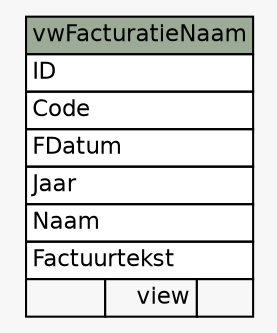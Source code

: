 // dot 2.40.1 on Linux 4.19.0-5-amd64
// SchemaSpy rev 590
digraph "vwFacturatieNaam" {
  graph [
    rankdir="RL"
    bgcolor="#f7f7f7"
    nodesep="0.18"
    ranksep="0.46"
    fontname="Helvetica"
    fontsize="11"
  ];
  node [
    fontname="Helvetica"
    fontsize="11"
    shape="plaintext"
  ];
  edge [
    arrowsize="0.8"
  ];
  "vwFacturatieNaam" [
    label=<
    <TABLE BORDER="0" CELLBORDER="1" CELLSPACING="0" BGCOLOR="#ffffff">
      <TR><TD COLSPAN="3" BGCOLOR="#9bab96" ALIGN="CENTER">vwFacturatieNaam</TD></TR>
      <TR><TD PORT="ID" COLSPAN="3" ALIGN="LEFT">ID</TD></TR>
      <TR><TD PORT="Code" COLSPAN="3" ALIGN="LEFT">Code</TD></TR>
      <TR><TD PORT="FDatum" COLSPAN="3" ALIGN="LEFT">FDatum</TD></TR>
      <TR><TD PORT="Jaar" COLSPAN="3" ALIGN="LEFT">Jaar</TD></TR>
      <TR><TD PORT="Naam" COLSPAN="3" ALIGN="LEFT">Naam</TD></TR>
      <TR><TD PORT="Factuurtekst" COLSPAN="3" ALIGN="LEFT">Factuurtekst</TD></TR>
      <TR><TD ALIGN="LEFT" BGCOLOR="#f7f7f7">  </TD><TD ALIGN="RIGHT" BGCOLOR="#f7f7f7">view</TD><TD ALIGN="RIGHT" BGCOLOR="#f7f7f7">  </TD></TR>
    </TABLE>>
    URL="tables/vwFacturatieNaam.html"
    tooltip="vwFacturatieNaam"
  ];
}
